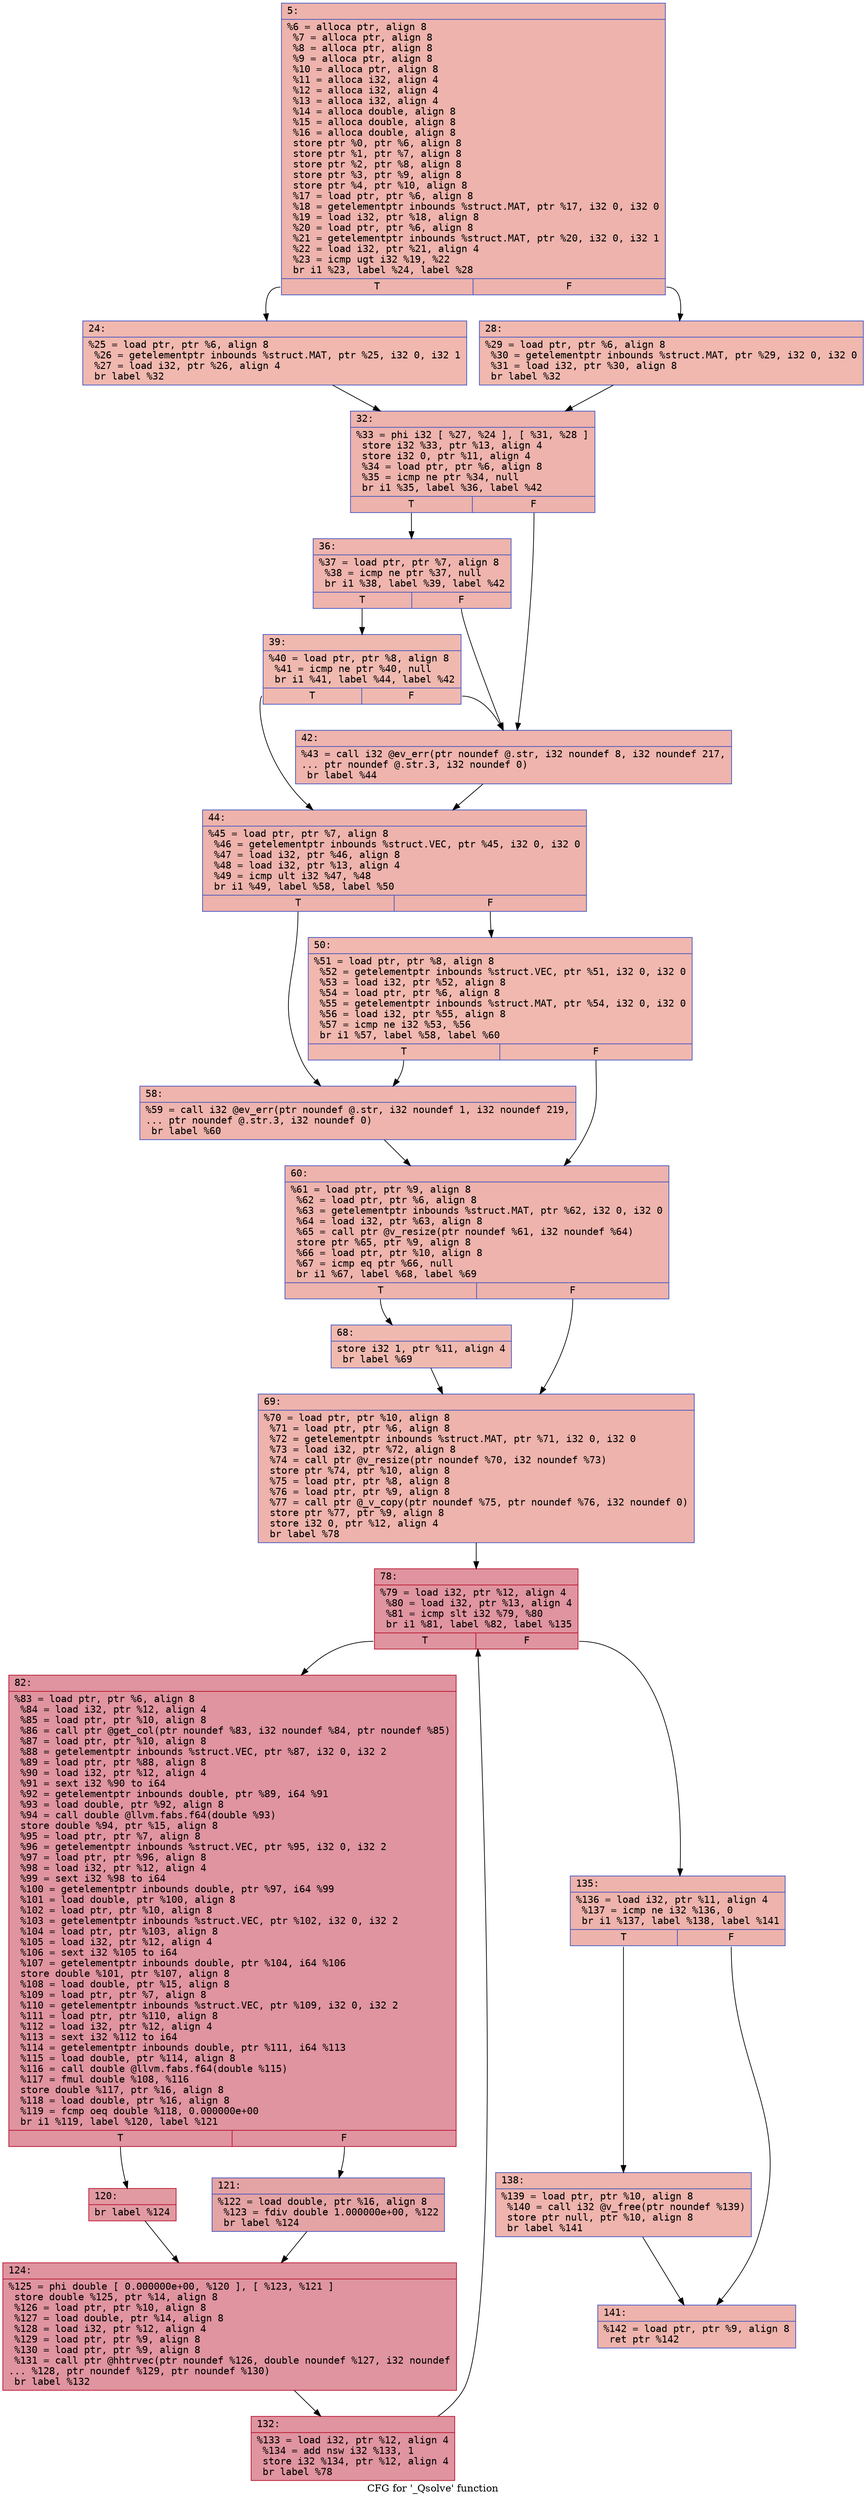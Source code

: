 digraph "CFG for '_Qsolve' function" {
	label="CFG for '_Qsolve' function";

	Node0x6000015e3110 [shape=record,color="#3d50c3ff", style=filled, fillcolor="#d6524470" fontname="Courier",label="{5:\l|  %6 = alloca ptr, align 8\l  %7 = alloca ptr, align 8\l  %8 = alloca ptr, align 8\l  %9 = alloca ptr, align 8\l  %10 = alloca ptr, align 8\l  %11 = alloca i32, align 4\l  %12 = alloca i32, align 4\l  %13 = alloca i32, align 4\l  %14 = alloca double, align 8\l  %15 = alloca double, align 8\l  %16 = alloca double, align 8\l  store ptr %0, ptr %6, align 8\l  store ptr %1, ptr %7, align 8\l  store ptr %2, ptr %8, align 8\l  store ptr %3, ptr %9, align 8\l  store ptr %4, ptr %10, align 8\l  %17 = load ptr, ptr %6, align 8\l  %18 = getelementptr inbounds %struct.MAT, ptr %17, i32 0, i32 0\l  %19 = load i32, ptr %18, align 8\l  %20 = load ptr, ptr %6, align 8\l  %21 = getelementptr inbounds %struct.MAT, ptr %20, i32 0, i32 1\l  %22 = load i32, ptr %21, align 4\l  %23 = icmp ugt i32 %19, %22\l  br i1 %23, label %24, label %28\l|{<s0>T|<s1>F}}"];
	Node0x6000015e3110:s0 -> Node0x6000015e3160[tooltip="5 -> 24\nProbability 50.00%" ];
	Node0x6000015e3110:s1 -> Node0x6000015e31b0[tooltip="5 -> 28\nProbability 50.00%" ];
	Node0x6000015e3160 [shape=record,color="#3d50c3ff", style=filled, fillcolor="#dc5d4a70" fontname="Courier",label="{24:\l|  %25 = load ptr, ptr %6, align 8\l  %26 = getelementptr inbounds %struct.MAT, ptr %25, i32 0, i32 1\l  %27 = load i32, ptr %26, align 4\l  br label %32\l}"];
	Node0x6000015e3160 -> Node0x6000015e3200[tooltip="24 -> 32\nProbability 100.00%" ];
	Node0x6000015e31b0 [shape=record,color="#3d50c3ff", style=filled, fillcolor="#dc5d4a70" fontname="Courier",label="{28:\l|  %29 = load ptr, ptr %6, align 8\l  %30 = getelementptr inbounds %struct.MAT, ptr %29, i32 0, i32 0\l  %31 = load i32, ptr %30, align 8\l  br label %32\l}"];
	Node0x6000015e31b0 -> Node0x6000015e3200[tooltip="28 -> 32\nProbability 100.00%" ];
	Node0x6000015e3200 [shape=record,color="#3d50c3ff", style=filled, fillcolor="#d6524470" fontname="Courier",label="{32:\l|  %33 = phi i32 [ %27, %24 ], [ %31, %28 ]\l  store i32 %33, ptr %13, align 4\l  store i32 0, ptr %11, align 4\l  %34 = load ptr, ptr %6, align 8\l  %35 = icmp ne ptr %34, null\l  br i1 %35, label %36, label %42\l|{<s0>T|<s1>F}}"];
	Node0x6000015e3200:s0 -> Node0x6000015e3250[tooltip="32 -> 36\nProbability 62.50%" ];
	Node0x6000015e3200:s1 -> Node0x6000015e32f0[tooltip="32 -> 42\nProbability 37.50%" ];
	Node0x6000015e3250 [shape=record,color="#3d50c3ff", style=filled, fillcolor="#d8564670" fontname="Courier",label="{36:\l|  %37 = load ptr, ptr %7, align 8\l  %38 = icmp ne ptr %37, null\l  br i1 %38, label %39, label %42\l|{<s0>T|<s1>F}}"];
	Node0x6000015e3250:s0 -> Node0x6000015e32a0[tooltip="36 -> 39\nProbability 62.50%" ];
	Node0x6000015e3250:s1 -> Node0x6000015e32f0[tooltip="36 -> 42\nProbability 37.50%" ];
	Node0x6000015e32a0 [shape=record,color="#3d50c3ff", style=filled, fillcolor="#de614d70" fontname="Courier",label="{39:\l|  %40 = load ptr, ptr %8, align 8\l  %41 = icmp ne ptr %40, null\l  br i1 %41, label %44, label %42\l|{<s0>T|<s1>F}}"];
	Node0x6000015e32a0:s0 -> Node0x6000015e3340[tooltip="39 -> 44\nProbability 62.50%" ];
	Node0x6000015e32a0:s1 -> Node0x6000015e32f0[tooltip="39 -> 42\nProbability 37.50%" ];
	Node0x6000015e32f0 [shape=record,color="#3d50c3ff", style=filled, fillcolor="#d8564670" fontname="Courier",label="{42:\l|  %43 = call i32 @ev_err(ptr noundef @.str, i32 noundef 8, i32 noundef 217,\l... ptr noundef @.str.3, i32 noundef 0)\l  br label %44\l}"];
	Node0x6000015e32f0 -> Node0x6000015e3340[tooltip="42 -> 44\nProbability 100.00%" ];
	Node0x6000015e3340 [shape=record,color="#3d50c3ff", style=filled, fillcolor="#d6524470" fontname="Courier",label="{44:\l|  %45 = load ptr, ptr %7, align 8\l  %46 = getelementptr inbounds %struct.VEC, ptr %45, i32 0, i32 0\l  %47 = load i32, ptr %46, align 8\l  %48 = load i32, ptr %13, align 4\l  %49 = icmp ult i32 %47, %48\l  br i1 %49, label %58, label %50\l|{<s0>T|<s1>F}}"];
	Node0x6000015e3340:s0 -> Node0x6000015e33e0[tooltip="44 -> 58\nProbability 50.00%" ];
	Node0x6000015e3340:s1 -> Node0x6000015e3390[tooltip="44 -> 50\nProbability 50.00%" ];
	Node0x6000015e3390 [shape=record,color="#3d50c3ff", style=filled, fillcolor="#dc5d4a70" fontname="Courier",label="{50:\l|  %51 = load ptr, ptr %8, align 8\l  %52 = getelementptr inbounds %struct.VEC, ptr %51, i32 0, i32 0\l  %53 = load i32, ptr %52, align 8\l  %54 = load ptr, ptr %6, align 8\l  %55 = getelementptr inbounds %struct.MAT, ptr %54, i32 0, i32 0\l  %56 = load i32, ptr %55, align 8\l  %57 = icmp ne i32 %53, %56\l  br i1 %57, label %58, label %60\l|{<s0>T|<s1>F}}"];
	Node0x6000015e3390:s0 -> Node0x6000015e33e0[tooltip="50 -> 58\nProbability 50.00%" ];
	Node0x6000015e3390:s1 -> Node0x6000015e3430[tooltip="50 -> 60\nProbability 50.00%" ];
	Node0x6000015e33e0 [shape=record,color="#3d50c3ff", style=filled, fillcolor="#d8564670" fontname="Courier",label="{58:\l|  %59 = call i32 @ev_err(ptr noundef @.str, i32 noundef 1, i32 noundef 219,\l... ptr noundef @.str.3, i32 noundef 0)\l  br label %60\l}"];
	Node0x6000015e33e0 -> Node0x6000015e3430[tooltip="58 -> 60\nProbability 100.00%" ];
	Node0x6000015e3430 [shape=record,color="#3d50c3ff", style=filled, fillcolor="#d6524470" fontname="Courier",label="{60:\l|  %61 = load ptr, ptr %9, align 8\l  %62 = load ptr, ptr %6, align 8\l  %63 = getelementptr inbounds %struct.MAT, ptr %62, i32 0, i32 0\l  %64 = load i32, ptr %63, align 8\l  %65 = call ptr @v_resize(ptr noundef %61, i32 noundef %64)\l  store ptr %65, ptr %9, align 8\l  %66 = load ptr, ptr %10, align 8\l  %67 = icmp eq ptr %66, null\l  br i1 %67, label %68, label %69\l|{<s0>T|<s1>F}}"];
	Node0x6000015e3430:s0 -> Node0x6000015e3480[tooltip="60 -> 68\nProbability 37.50%" ];
	Node0x6000015e3430:s1 -> Node0x6000015e34d0[tooltip="60 -> 69\nProbability 62.50%" ];
	Node0x6000015e3480 [shape=record,color="#3d50c3ff", style=filled, fillcolor="#de614d70" fontname="Courier",label="{68:\l|  store i32 1, ptr %11, align 4\l  br label %69\l}"];
	Node0x6000015e3480 -> Node0x6000015e34d0[tooltip="68 -> 69\nProbability 100.00%" ];
	Node0x6000015e34d0 [shape=record,color="#3d50c3ff", style=filled, fillcolor="#d6524470" fontname="Courier",label="{69:\l|  %70 = load ptr, ptr %10, align 8\l  %71 = load ptr, ptr %6, align 8\l  %72 = getelementptr inbounds %struct.MAT, ptr %71, i32 0, i32 0\l  %73 = load i32, ptr %72, align 8\l  %74 = call ptr @v_resize(ptr noundef %70, i32 noundef %73)\l  store ptr %74, ptr %10, align 8\l  %75 = load ptr, ptr %8, align 8\l  %76 = load ptr, ptr %9, align 8\l  %77 = call ptr @_v_copy(ptr noundef %75, ptr noundef %76, i32 noundef 0)\l  store ptr %77, ptr %9, align 8\l  store i32 0, ptr %12, align 4\l  br label %78\l}"];
	Node0x6000015e34d0 -> Node0x6000015e3520[tooltip="69 -> 78\nProbability 100.00%" ];
	Node0x6000015e3520 [shape=record,color="#b70d28ff", style=filled, fillcolor="#b70d2870" fontname="Courier",label="{78:\l|  %79 = load i32, ptr %12, align 4\l  %80 = load i32, ptr %13, align 4\l  %81 = icmp slt i32 %79, %80\l  br i1 %81, label %82, label %135\l|{<s0>T|<s1>F}}"];
	Node0x6000015e3520:s0 -> Node0x6000015e3570[tooltip="78 -> 82\nProbability 96.88%" ];
	Node0x6000015e3520:s1 -> Node0x6000015e3700[tooltip="78 -> 135\nProbability 3.12%" ];
	Node0x6000015e3570 [shape=record,color="#b70d28ff", style=filled, fillcolor="#b70d2870" fontname="Courier",label="{82:\l|  %83 = load ptr, ptr %6, align 8\l  %84 = load i32, ptr %12, align 4\l  %85 = load ptr, ptr %10, align 8\l  %86 = call ptr @get_col(ptr noundef %83, i32 noundef %84, ptr noundef %85)\l  %87 = load ptr, ptr %10, align 8\l  %88 = getelementptr inbounds %struct.VEC, ptr %87, i32 0, i32 2\l  %89 = load ptr, ptr %88, align 8\l  %90 = load i32, ptr %12, align 4\l  %91 = sext i32 %90 to i64\l  %92 = getelementptr inbounds double, ptr %89, i64 %91\l  %93 = load double, ptr %92, align 8\l  %94 = call double @llvm.fabs.f64(double %93)\l  store double %94, ptr %15, align 8\l  %95 = load ptr, ptr %7, align 8\l  %96 = getelementptr inbounds %struct.VEC, ptr %95, i32 0, i32 2\l  %97 = load ptr, ptr %96, align 8\l  %98 = load i32, ptr %12, align 4\l  %99 = sext i32 %98 to i64\l  %100 = getelementptr inbounds double, ptr %97, i64 %99\l  %101 = load double, ptr %100, align 8\l  %102 = load ptr, ptr %10, align 8\l  %103 = getelementptr inbounds %struct.VEC, ptr %102, i32 0, i32 2\l  %104 = load ptr, ptr %103, align 8\l  %105 = load i32, ptr %12, align 4\l  %106 = sext i32 %105 to i64\l  %107 = getelementptr inbounds double, ptr %104, i64 %106\l  store double %101, ptr %107, align 8\l  %108 = load double, ptr %15, align 8\l  %109 = load ptr, ptr %7, align 8\l  %110 = getelementptr inbounds %struct.VEC, ptr %109, i32 0, i32 2\l  %111 = load ptr, ptr %110, align 8\l  %112 = load i32, ptr %12, align 4\l  %113 = sext i32 %112 to i64\l  %114 = getelementptr inbounds double, ptr %111, i64 %113\l  %115 = load double, ptr %114, align 8\l  %116 = call double @llvm.fabs.f64(double %115)\l  %117 = fmul double %108, %116\l  store double %117, ptr %16, align 8\l  %118 = load double, ptr %16, align 8\l  %119 = fcmp oeq double %118, 0.000000e+00\l  br i1 %119, label %120, label %121\l|{<s0>T|<s1>F}}"];
	Node0x6000015e3570:s0 -> Node0x6000015e35c0[tooltip="82 -> 120\nProbability 62.50%" ];
	Node0x6000015e3570:s1 -> Node0x6000015e3610[tooltip="82 -> 121\nProbability 37.50%" ];
	Node0x6000015e35c0 [shape=record,color="#b70d28ff", style=filled, fillcolor="#bb1b2c70" fontname="Courier",label="{120:\l|  br label %124\l}"];
	Node0x6000015e35c0 -> Node0x6000015e3660[tooltip="120 -> 124\nProbability 100.00%" ];
	Node0x6000015e3610 [shape=record,color="#3d50c3ff", style=filled, fillcolor="#c32e3170" fontname="Courier",label="{121:\l|  %122 = load double, ptr %16, align 8\l  %123 = fdiv double 1.000000e+00, %122\l  br label %124\l}"];
	Node0x6000015e3610 -> Node0x6000015e3660[tooltip="121 -> 124\nProbability 100.00%" ];
	Node0x6000015e3660 [shape=record,color="#b70d28ff", style=filled, fillcolor="#b70d2870" fontname="Courier",label="{124:\l|  %125 = phi double [ 0.000000e+00, %120 ], [ %123, %121 ]\l  store double %125, ptr %14, align 8\l  %126 = load ptr, ptr %10, align 8\l  %127 = load double, ptr %14, align 8\l  %128 = load i32, ptr %12, align 4\l  %129 = load ptr, ptr %9, align 8\l  %130 = load ptr, ptr %9, align 8\l  %131 = call ptr @hhtrvec(ptr noundef %126, double noundef %127, i32 noundef\l... %128, ptr noundef %129, ptr noundef %130)\l  br label %132\l}"];
	Node0x6000015e3660 -> Node0x6000015e36b0[tooltip="124 -> 132\nProbability 100.00%" ];
	Node0x6000015e36b0 [shape=record,color="#b70d28ff", style=filled, fillcolor="#b70d2870" fontname="Courier",label="{132:\l|  %133 = load i32, ptr %12, align 4\l  %134 = add nsw i32 %133, 1\l  store i32 %134, ptr %12, align 4\l  br label %78\l}"];
	Node0x6000015e36b0 -> Node0x6000015e3520[tooltip="132 -> 78\nProbability 100.00%" ];
	Node0x6000015e3700 [shape=record,color="#3d50c3ff", style=filled, fillcolor="#d6524470" fontname="Courier",label="{135:\l|  %136 = load i32, ptr %11, align 4\l  %137 = icmp ne i32 %136, 0\l  br i1 %137, label %138, label %141\l|{<s0>T|<s1>F}}"];
	Node0x6000015e3700:s0 -> Node0x6000015e3750[tooltip="135 -> 138\nProbability 62.50%" ];
	Node0x6000015e3700:s1 -> Node0x6000015e37a0[tooltip="135 -> 141\nProbability 37.50%" ];
	Node0x6000015e3750 [shape=record,color="#3d50c3ff", style=filled, fillcolor="#d8564670" fontname="Courier",label="{138:\l|  %139 = load ptr, ptr %10, align 8\l  %140 = call i32 @v_free(ptr noundef %139)\l  store ptr null, ptr %10, align 8\l  br label %141\l}"];
	Node0x6000015e3750 -> Node0x6000015e37a0[tooltip="138 -> 141\nProbability 100.00%" ];
	Node0x6000015e37a0 [shape=record,color="#3d50c3ff", style=filled, fillcolor="#d6524470" fontname="Courier",label="{141:\l|  %142 = load ptr, ptr %9, align 8\l  ret ptr %142\l}"];
}
